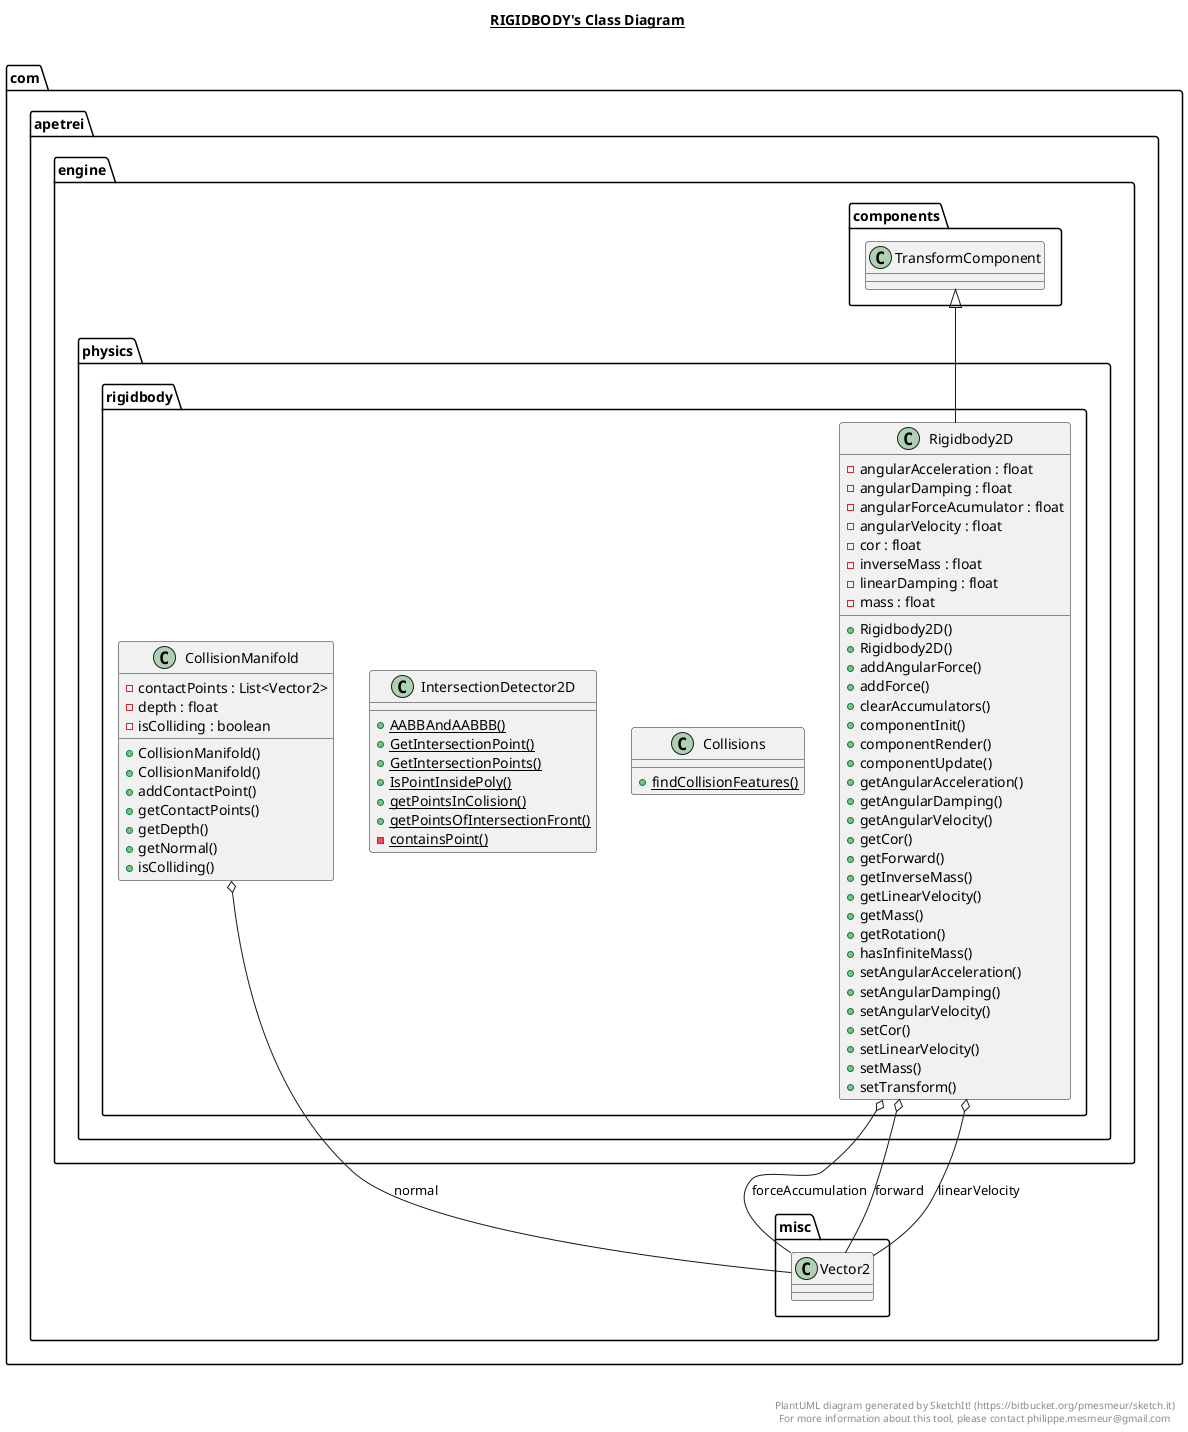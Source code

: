 @startuml

title __RIGIDBODY's Class Diagram__\n

  namespace com.apetrei.engine {
    namespace physics {
      namespace rigidbody {
        class com.apetrei.engine.physics.rigidbody.CollisionManifold {
            - contactPoints : List<Vector2>
            - depth : float
            - isColliding : boolean
            + CollisionManifold()
            + CollisionManifold()
            + addContactPoint()
            + getContactPoints()
            + getDepth()
            + getNormal()
            + isColliding()
        }
      }
    }
  }
  

  namespace com.apetrei.engine {
    namespace physics {
      namespace rigidbody {
        class com.apetrei.engine.physics.rigidbody.Collisions {
            {static} + findCollisionFeatures()
        }
      }
    }
  }
  

  namespace com.apetrei.engine {
    namespace physics {
      namespace rigidbody {
        class com.apetrei.engine.physics.rigidbody.IntersectionDetector2D {
            {static} + AABBAndAABBB()
            {static} + GetIntersectionPoint()
            {static} + GetIntersectionPoints()
            {static} + IsPointInsidePoly()
            {static} + getPointsInColision()
            {static} + getPointsOfIntersectionFront()
            {static} - containsPoint()
        }
      }
    }
  }
  

  namespace com.apetrei.engine {
    namespace physics {
      namespace rigidbody {
        class com.apetrei.engine.physics.rigidbody.Rigidbody2D {
            - angularAcceleration : float
            - angularDamping : float
            - angularForceAcumulator : float
            - angularVelocity : float
            - cor : float
            - inverseMass : float
            - linearDamping : float
            - mass : float
            + Rigidbody2D()
            + Rigidbody2D()
            + addAngularForce()
            + addForce()
            + clearAccumulators()
            + componentInit()
            + componentRender()
            + componentUpdate()
            + getAngularAcceleration()
            + getAngularDamping()
            + getAngularVelocity()
            + getCor()
            + getForward()
            + getInverseMass()
            + getLinearVelocity()
            + getMass()
            + getRotation()
            + hasInfiniteMass()
            + setAngularAcceleration()
            + setAngularDamping()
            + setAngularVelocity()
            + setCor()
            + setLinearVelocity()
            + setMass()
            + setTransform()
        }
      }
    }
  }
  

  com.apetrei.engine.physics.rigidbody.CollisionManifold o-- com.apetrei.misc.Vector2 : normal
  com.apetrei.engine.physics.rigidbody.Rigidbody2D -up-|> com.apetrei.engine.components.TransformComponent
  com.apetrei.engine.physics.rigidbody.Rigidbody2D o-- com.apetrei.misc.Vector2 : forceAccumulation
  com.apetrei.engine.physics.rigidbody.Rigidbody2D o-- com.apetrei.misc.Vector2 : forward
  com.apetrei.engine.physics.rigidbody.Rigidbody2D o-- com.apetrei.misc.Vector2 : linearVelocity


right footer


PlantUML diagram generated by SketchIt! (https://bitbucket.org/pmesmeur/sketch.it)
For more information about this tool, please contact philippe.mesmeur@gmail.com
endfooter

@enduml
